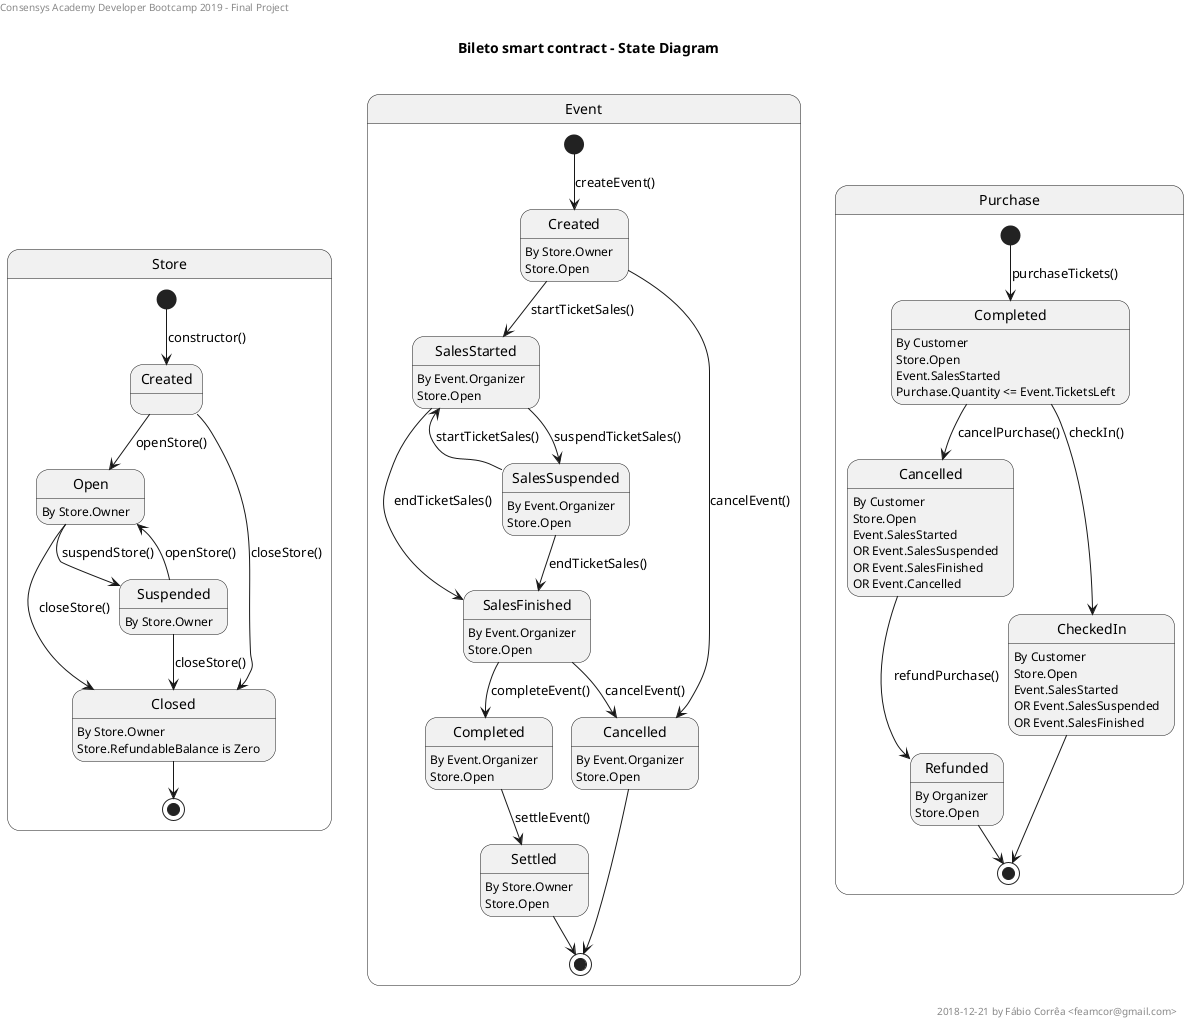 @startuml bileto_state_diagram
skinparam Monochrome true
left header Consensys Academy Developer Bootcamp 2019 - Final Project\n
right footer \n2018-12-21 by Fábio Corrêa <feamcor@gmail.com>

title Bileto smart contract - State Diagram\n

state Store {
    [*] --> Store.Created: constructor()
    Store.Created --> Store.Open: openStore()
    Store.Open: By Store.Owner
    Store.Created --> Store.Closed: closeStore()
    Store.Closed: By Store.Owner
    Store.Open --> Store.Suspended: suspendStore()
    Store.Suspended: By Store.Owner
    Store.Open --> Store.Closed: closeStore()
    Store.Suspended --> Store.Open: openStore()
    Store.Suspended --> Store.Closed: closeStore()
    Store.Closed: Store.RefundableBalance is Zero
    Store.Closed --> [*]
}

state Event {
    [*] --> Event.Created: createEvent()
    Event.Created: By Store.Owner
    Event.Created: Store.Open
    Event.Created --> Event.SalesStarted: startTicketSales()
    Event.SalesStarted: By Event.Organizer
    Event.SalesStarted: Store.Open
    Event.Created --> Event.Cancelled: cancelEvent()
    Event.Cancelled: By Event.Organizer
    Event.Cancelled: Store.Open
    Event.SalesStarted --> Event.SalesSuspended: suspendTicketSales()
    Event.SalesSuspended: By Event.Organizer
    Event.SalesSuspended: Store.Open
    Event.SalesStarted --> Event.SalesFinished: endTicketSales()
    Event.SalesFinished: By Event.Organizer
    Event.SalesFinished: Store.Open
    Event.SalesSuspended --> Event.SalesStarted: startTicketSales()
    Event.SalesSuspended --> Event.SalesFinished: endTicketSales()
    Event.SalesFinished --> Event.Completed: completeEvent()
    Event.Completed: By Event.Organizer
    Event.Completed: Store.Open
    Event.SalesFinished --> Event.Cancelled: cancelEvent()
    Event.Completed --> Event.Settled: settleEvent()
    Event.Settled: By Store.Owner
    Event.Settled: Store.Open
    Event.Cancelled --> [*]
    Event.Settled --> [*]
}

state Purchase {
    [*] --> Purchase.Completed: purchaseTickets()
    Purchase.Completed: By Customer
    Purchase.Completed: Store.Open
    Purchase.Completed: Event.SalesStarted
    Purchase.Completed: Purchase.Quantity <= Event.TicketsLeft
    Purchase.Completed --> Purchase.Cancelled: cancelPurchase()
    Purchase.Cancelled: By Customer
    Purchase.Cancelled: Store.Open
    Purchase.Cancelled: Event.SalesStarted
    Purchase.Cancelled: OR Event.SalesSuspended
    Purchase.Cancelled: OR Event.SalesFinished
    Purchase.Cancelled: OR Event.Cancelled
    Purchase.Cancelled --> Purchase.Refunded: refundPurchase()
    Purchase.Refunded: By Organizer
    Purchase.Refunded: Store.Open
    Purchase.Refunded --> [*]
    Purchase.Completed --> Purchase.CheckedIn: checkIn()
    Purchase.CheckedIn: By Customer
    Purchase.CheckedIn: Store.Open
    Purchase.CheckedIn: Event.SalesStarted
    Purchase.CheckedIn: OR Event.SalesSuspended
    Purchase.CheckedIn: OR Event.SalesFinished
    Purchase.CheckedIn --> [*]
}

@enduml
